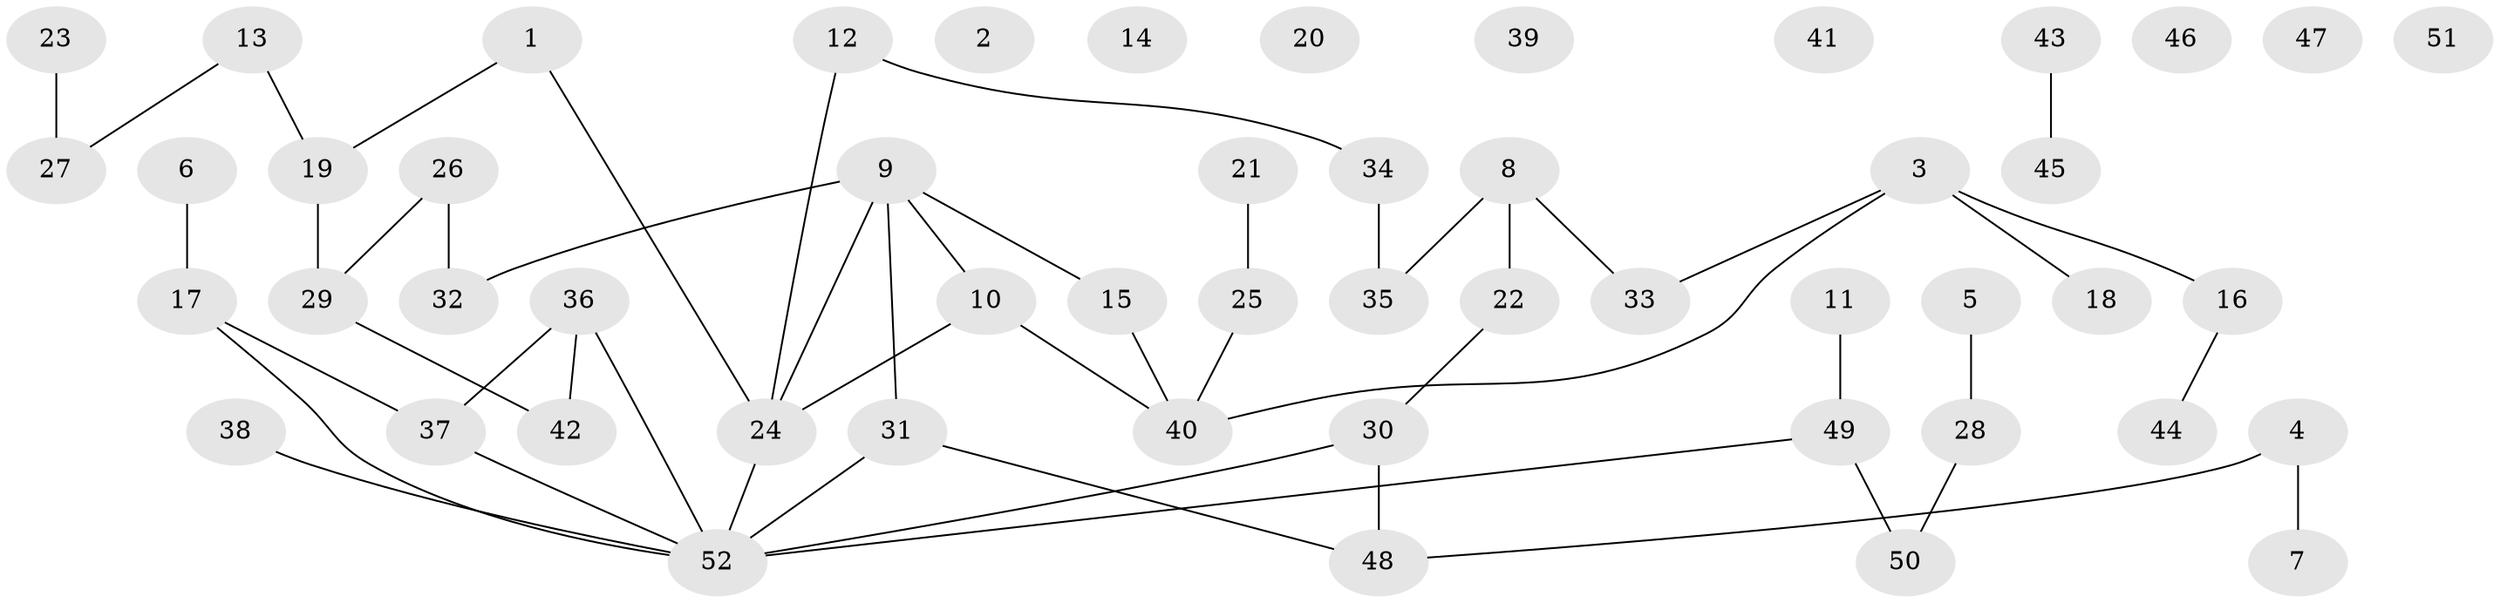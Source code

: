 // coarse degree distribution, {3: 0.25, 1: 0.3333333333333333, 7: 0.08333333333333333, 2: 0.16666666666666666, 4: 0.16666666666666666}
// Generated by graph-tools (version 1.1) at 2025/35/03/04/25 23:35:48]
// undirected, 52 vertices, 52 edges
graph export_dot {
  node [color=gray90,style=filled];
  1;
  2;
  3;
  4;
  5;
  6;
  7;
  8;
  9;
  10;
  11;
  12;
  13;
  14;
  15;
  16;
  17;
  18;
  19;
  20;
  21;
  22;
  23;
  24;
  25;
  26;
  27;
  28;
  29;
  30;
  31;
  32;
  33;
  34;
  35;
  36;
  37;
  38;
  39;
  40;
  41;
  42;
  43;
  44;
  45;
  46;
  47;
  48;
  49;
  50;
  51;
  52;
  1 -- 19;
  1 -- 24;
  3 -- 16;
  3 -- 18;
  3 -- 33;
  3 -- 40;
  4 -- 7;
  4 -- 48;
  5 -- 28;
  6 -- 17;
  8 -- 22;
  8 -- 33;
  8 -- 35;
  9 -- 10;
  9 -- 15;
  9 -- 24;
  9 -- 31;
  9 -- 32;
  10 -- 24;
  10 -- 40;
  11 -- 49;
  12 -- 24;
  12 -- 34;
  13 -- 19;
  13 -- 27;
  15 -- 40;
  16 -- 44;
  17 -- 37;
  17 -- 52;
  19 -- 29;
  21 -- 25;
  22 -- 30;
  23 -- 27;
  24 -- 52;
  25 -- 40;
  26 -- 29;
  26 -- 32;
  28 -- 50;
  29 -- 42;
  30 -- 48;
  30 -- 52;
  31 -- 48;
  31 -- 52;
  34 -- 35;
  36 -- 37;
  36 -- 42;
  36 -- 52;
  37 -- 52;
  38 -- 52;
  43 -- 45;
  49 -- 50;
  49 -- 52;
}

